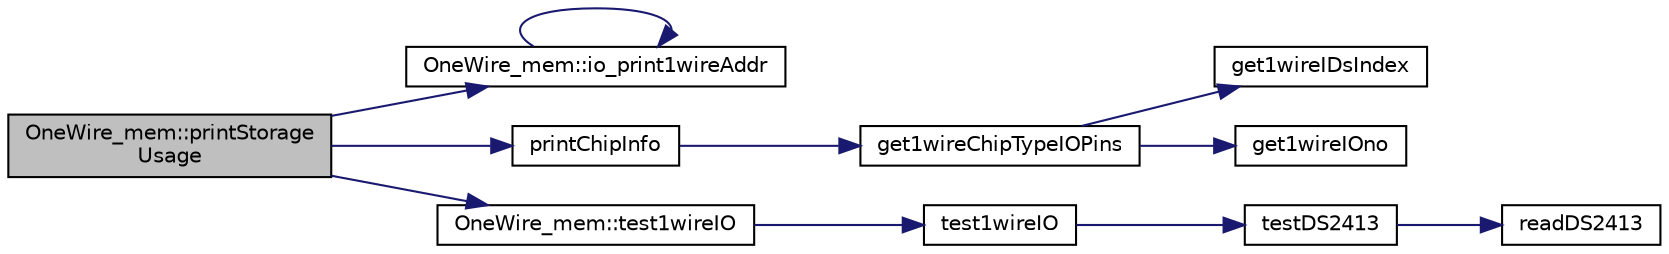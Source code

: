 digraph "OneWire_mem::printStorageUsage"
{
 // INTERACTIVE_SVG=YES
 // LATEX_PDF_SIZE
  edge [fontname="Helvetica",fontsize="10",labelfontname="Helvetica",labelfontsize="10"];
  node [fontname="Helvetica",fontsize="10",shape=record];
  rankdir="LR";
  Node1 [label="OneWire_mem::printStorage\lUsage",height=0.2,width=0.4,color="black", fillcolor="grey75", style="filled", fontcolor="black",tooltip="Print 1-wire eeprom(etc.) save slots."];
  Node1 -> Node2 [color="midnightblue",fontsize="10",style="solid"];
  Node2 [label="OneWire_mem::io_print1wireAddr",height=0.2,width=0.4,color="black", fillcolor="white", style="filled",URL="$class_one_wire__mem.html#aebbad3bbe0ce42d66daee7cb1d038162",tooltip=" "];
  Node2 -> Node2 [color="midnightblue",fontsize="10",style="solid"];
  Node1 -> Node3 [color="midnightblue",fontsize="10",style="solid"];
  Node3 [label="printChipInfo",height=0.2,width=0.4,color="black", fillcolor="white", style="filled",URL="$1wire_8cpp.html#a977007cf4daf77a6813d9bd5484e67e1",tooltip=" "];
  Node3 -> Node4 [color="midnightblue",fontsize="10",style="solid"];
  Node4 [label="get1wireChipTypeIOPins",height=0.2,width=0.4,color="black", fillcolor="white", style="filled",URL="$1wire_8cpp.html#a26a5c521594f3f4380de4fe920f669fe",tooltip="Returns the number of IO pins the 1-wire chip has."];
  Node4 -> Node5 [color="midnightblue",fontsize="10",style="solid"];
  Node5 [label="get1wireIDsIndex",height=0.2,width=0.4,color="black", fillcolor="white", style="filled",URL="$1wire_8cpp.html#aa10020cdfdad46fa553fc4a2ee31fd3b",tooltip="set 1-wire chip output. Also updates arrays holding info on switched state etc."];
  Node4 -> Node6 [color="midnightblue",fontsize="10",style="solid"];
  Node6 [label="get1wireIOno",height=0.2,width=0.4,color="black", fillcolor="white", style="filled",URL="$1wire_8cpp.html#a0c2ff7ecc2f15b31cfe75c4598451678",tooltip="Get the number of IO pins the chip has, i.e. 8 for the DS2408."];
  Node1 -> Node7 [color="midnightblue",fontsize="10",style="solid"];
  Node7 [label="OneWire_mem::test1wireIO",height=0.2,width=0.4,color="black", fillcolor="white", style="filled",URL="$class_one_wire__mem.html#af56ea8aea5c4ef1c2c1463cf7f8a7d88",tooltip=" "];
  Node7 -> Node8 [color="midnightblue",fontsize="10",style="solid"];
  Node8 [label="test1wireIO",height=0.2,width=0.4,color="black", fillcolor="white", style="filled",URL="$1wire_8cpp.html#a93a8808362069ecaef566c7fda84a1b3",tooltip=" "];
  Node8 -> Node9 [color="midnightblue",fontsize="10",style="solid"];
  Node9 [label="testDS2413",height=0.2,width=0.4,color="black", fillcolor="white", style="filled",URL="$1wire_8cpp.html#a6d64f194d5da81b7e217b7ea361efcc5",tooltip=" "];
  Node9 -> Node10 [color="midnightblue",fontsize="10",style="solid"];
  Node10 [label="readDS2413",height=0.2,width=0.4,color="black", fillcolor="white", style="filled",URL="$1wire_8cpp.html#ae06e28103688bff04370bd65ceb6ab5d",tooltip=" "];
}

